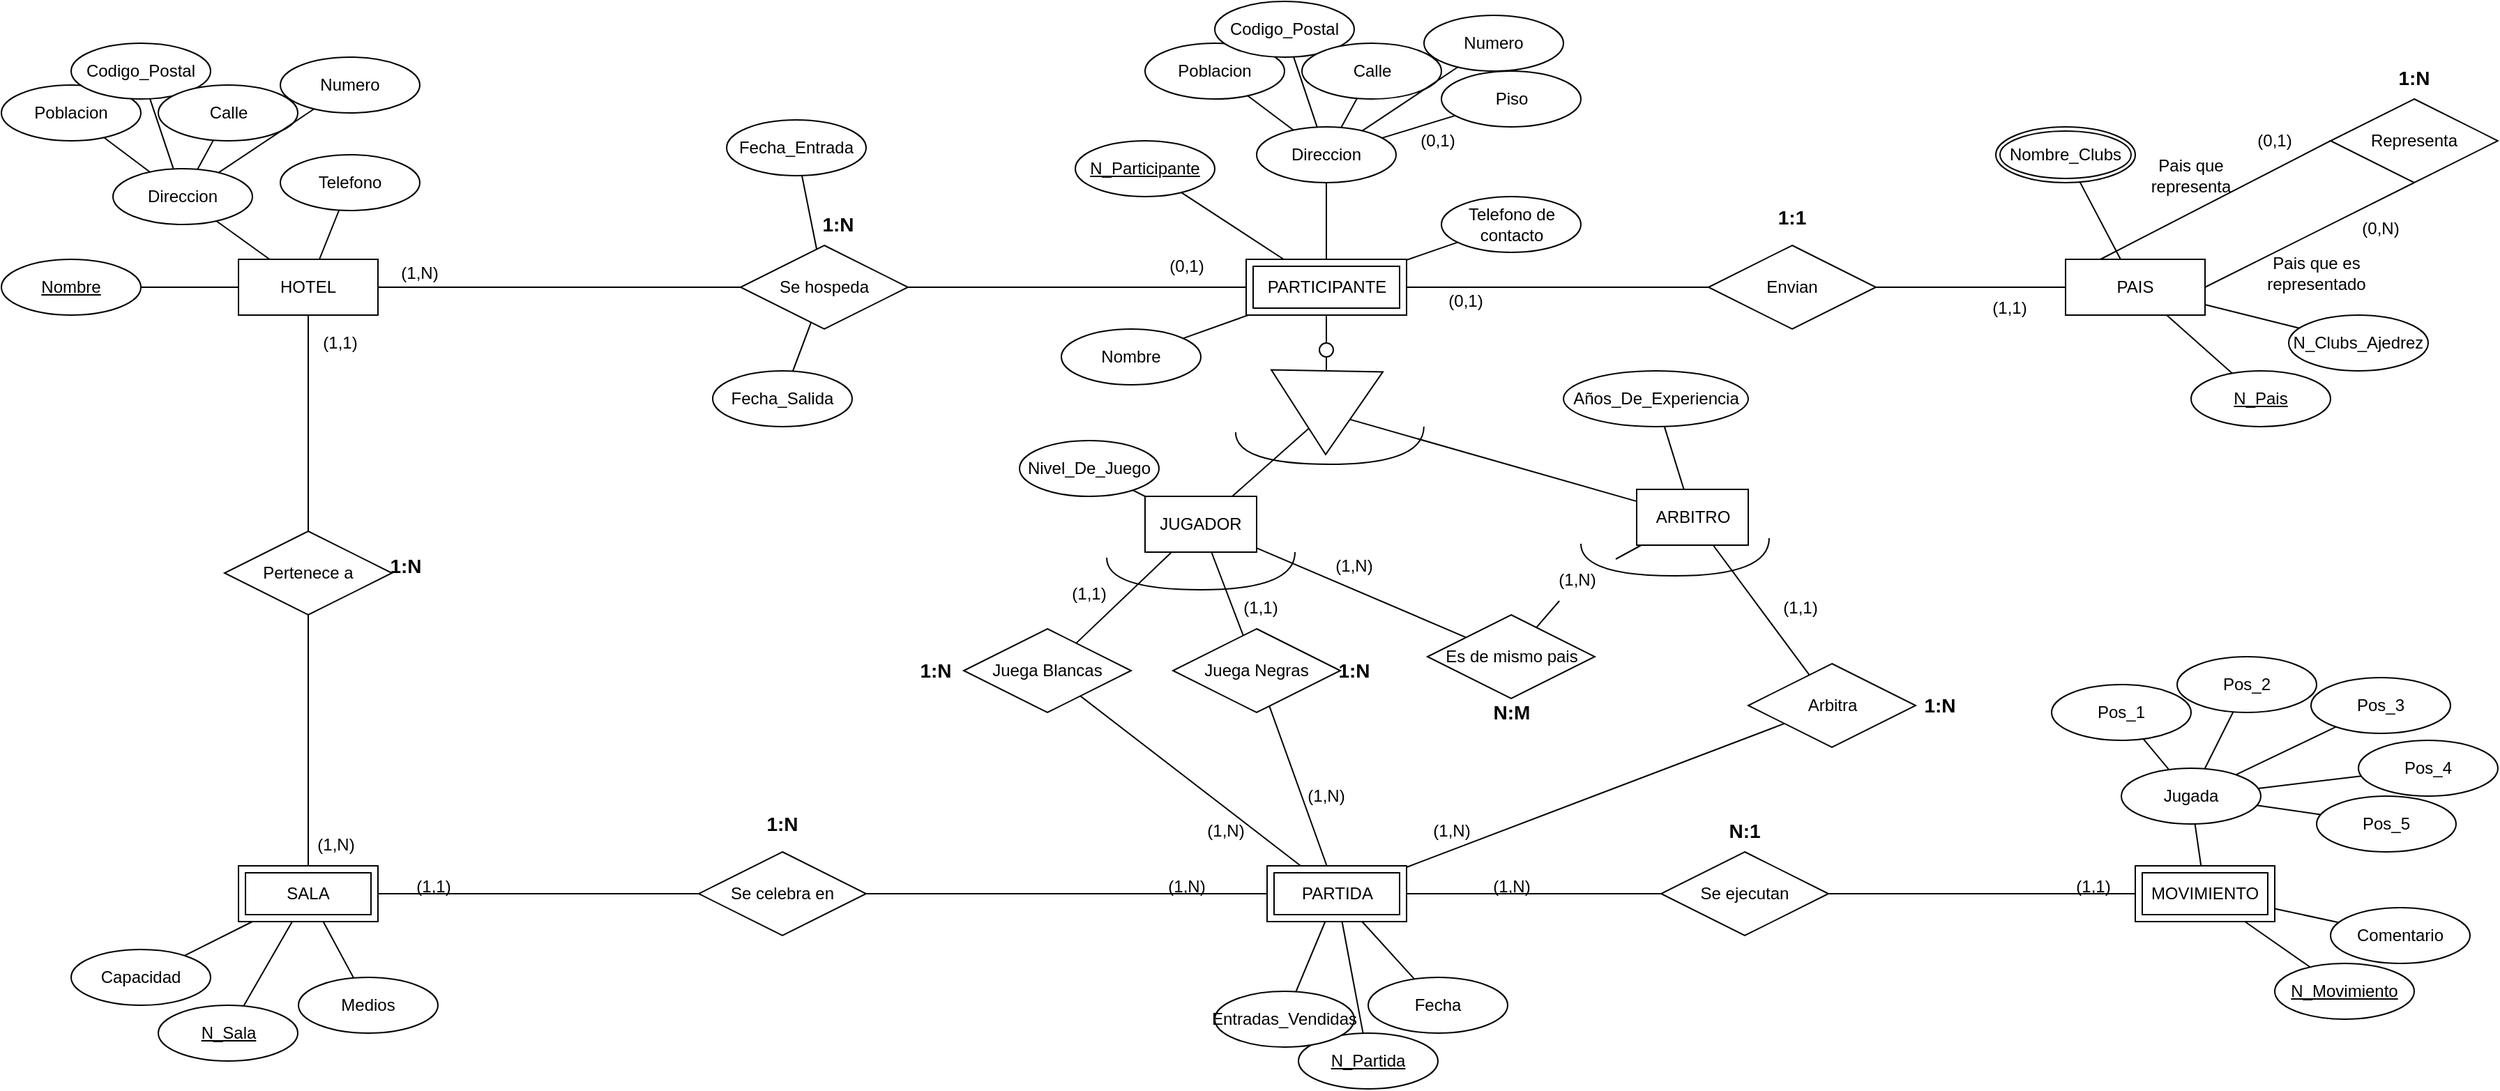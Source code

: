 <mxfile version="22.0.3" type="device">
  <diagram name="Página-1" id="VMzkuhqKIQVd7l0G3Qmh">
    <mxGraphModel dx="3703" dy="1206" grid="1" gridSize="10" guides="1" tooltips="1" connect="1" arrows="1" fold="1" page="1" pageScale="1" pageWidth="827" pageHeight="1169" math="0" shadow="0">
      <root>
        <mxCell id="0" />
        <mxCell id="1" parent="0" />
        <mxCell id="Imy9nQMw6j6KX3XGHKt7-1" value="PAIS" style="whiteSpace=wrap;html=1;align=center;" vertex="1" parent="1">
          <mxGeometry x="550" y="285" width="100" height="40" as="geometry" />
        </mxCell>
        <mxCell id="Imy9nQMw6j6KX3XGHKt7-13" value="" style="triangle;whiteSpace=wrap;html=1;rotation=91;" vertex="1" parent="1">
          <mxGeometry x="-10" y="355" width="60" height="80" as="geometry" />
        </mxCell>
        <mxCell id="Imy9nQMw6j6KX3XGHKt7-14" value="" style="ellipse;whiteSpace=wrap;html=1;aspect=fixed;" vertex="1" parent="1">
          <mxGeometry x="15" y="345" width="10" height="10" as="geometry" />
        </mxCell>
        <mxCell id="Imy9nQMw6j6KX3XGHKt7-15" value="" style="endArrow=none;html=1;rounded=0;exitX=0.5;exitY=0;exitDx=0;exitDy=0;" edge="1" source="Imy9nQMw6j6KX3XGHKt7-14" target="Imy9nQMw6j6KX3XGHKt7-24" parent="1">
          <mxGeometry relative="1" as="geometry">
            <mxPoint x="-130" y="375" as="sourcePoint" />
            <mxPoint x="20" y="325" as="targetPoint" />
          </mxGeometry>
        </mxCell>
        <mxCell id="Imy9nQMw6j6KX3XGHKt7-16" value="" style="endArrow=none;html=1;rounded=0;entryX=0.5;entryY=1;entryDx=0;entryDy=0;" edge="1" source="Imy9nQMw6j6KX3XGHKt7-13" target="Imy9nQMw6j6KX3XGHKt7-14" parent="1">
          <mxGeometry relative="1" as="geometry">
            <mxPoint x="-20" y="405" as="sourcePoint" />
            <mxPoint x="140" y="405" as="targetPoint" />
          </mxGeometry>
        </mxCell>
        <mxCell id="Imy9nQMw6j6KX3XGHKt7-18" value="JUGADOR" style="whiteSpace=wrap;html=1;align=center;" vertex="1" parent="1">
          <mxGeometry x="-110" y="455" width="80" height="40" as="geometry" />
        </mxCell>
        <mxCell id="Imy9nQMw6j6KX3XGHKt7-19" value="ARBITRO" style="whiteSpace=wrap;html=1;align=center;" vertex="1" parent="1">
          <mxGeometry x="242.5" y="450" width="80" height="40" as="geometry" />
        </mxCell>
        <mxCell id="Imy9nQMw6j6KX3XGHKt7-20" value="" style="endArrow=none;html=1;rounded=0;" edge="1" source="Imy9nQMw6j6KX3XGHKt7-13" target="Imy9nQMw6j6KX3XGHKt7-19" parent="1">
          <mxGeometry relative="1" as="geometry">
            <mxPoint x="30" y="434" as="sourcePoint" />
            <mxPoint x="30" y="465" as="targetPoint" />
          </mxGeometry>
        </mxCell>
        <mxCell id="Imy9nQMw6j6KX3XGHKt7-21" value="" style="endArrow=none;html=1;rounded=0;" edge="1" source="Imy9nQMw6j6KX3XGHKt7-13" target="Imy9nQMw6j6KX3XGHKt7-18" parent="1">
          <mxGeometry relative="1" as="geometry">
            <mxPoint x="42" y="417" as="sourcePoint" />
            <mxPoint x="90" y="465" as="targetPoint" />
          </mxGeometry>
        </mxCell>
        <mxCell id="Imy9nQMw6j6KX3XGHKt7-22" value="" style="endArrow=none;html=1;rounded=0;edgeStyle=orthogonalEdgeStyle;curved=1;" edge="1" parent="1">
          <mxGeometry width="50" height="50" relative="1" as="geometry">
            <mxPoint x="-45.07" y="409" as="sourcePoint" />
            <mxPoint x="89.93" y="405" as="targetPoint" />
            <Array as="points">
              <mxPoint x="-45.07" y="432" />
              <mxPoint x="89.93" y="432" />
            </Array>
          </mxGeometry>
        </mxCell>
        <mxCell id="Imy9nQMw6j6KX3XGHKt7-24" value="PARTICIPANTE" style="shape=ext;margin=3;double=1;whiteSpace=wrap;html=1;align=center;" vertex="1" parent="1">
          <mxGeometry x="-37.5" y="285" width="115" height="40" as="geometry" />
        </mxCell>
        <mxCell id="Imy9nQMw6j6KX3XGHKt7-25" value="PARTIDA" style="shape=ext;margin=3;double=1;whiteSpace=wrap;html=1;align=center;" vertex="1" parent="1">
          <mxGeometry x="-22.5" y="720" width="100" height="40" as="geometry" />
        </mxCell>
        <mxCell id="Imy9nQMw6j6KX3XGHKt7-26" value="HOTEL" style="whiteSpace=wrap;html=1;align=center;" vertex="1" parent="1">
          <mxGeometry x="-760" y="285" width="100" height="40" as="geometry" />
        </mxCell>
        <mxCell id="Imy9nQMw6j6KX3XGHKt7-27" value="Nivel_De_Juego" style="ellipse;whiteSpace=wrap;html=1;align=center;" vertex="1" parent="1">
          <mxGeometry x="-200" y="415" width="100" height="40" as="geometry" />
        </mxCell>
        <mxCell id="Imy9nQMw6j6KX3XGHKt7-28" value="Años_De_Experiencia" style="ellipse;whiteSpace=wrap;html=1;align=center;" vertex="1" parent="1">
          <mxGeometry x="190" y="365" width="132.5" height="40" as="geometry" />
        </mxCell>
        <mxCell id="Imy9nQMw6j6KX3XGHKt7-29" value="N_Participante" style="ellipse;whiteSpace=wrap;html=1;align=center;fontStyle=4;" vertex="1" parent="1">
          <mxGeometry x="-160" y="200" width="100" height="40" as="geometry" />
        </mxCell>
        <mxCell id="Imy9nQMw6j6KX3XGHKt7-30" value="Nombre" style="ellipse;whiteSpace=wrap;html=1;align=center;" vertex="1" parent="1">
          <mxGeometry x="-170" y="335" width="100" height="40" as="geometry" />
        </mxCell>
        <mxCell id="Imy9nQMw6j6KX3XGHKt7-31" value="Direccion" style="ellipse;whiteSpace=wrap;html=1;align=center;" vertex="1" parent="1">
          <mxGeometry x="-30" y="190" width="100" height="40" as="geometry" />
        </mxCell>
        <mxCell id="Imy9nQMw6j6KX3XGHKt7-32" value="Telefono de contacto" style="ellipse;whiteSpace=wrap;html=1;align=center;" vertex="1" parent="1">
          <mxGeometry x="102.5" y="240" width="100" height="40" as="geometry" />
        </mxCell>
        <mxCell id="Imy9nQMw6j6KX3XGHKt7-33" value="Poblacion" style="ellipse;whiteSpace=wrap;html=1;align=center;" vertex="1" parent="1">
          <mxGeometry x="-110" y="130" width="100" height="40" as="geometry" />
        </mxCell>
        <mxCell id="Imy9nQMw6j6KX3XGHKt7-35" value="Codigo_Postal" style="ellipse;whiteSpace=wrap;html=1;align=center;" vertex="1" parent="1">
          <mxGeometry x="-60" y="100" width="100" height="40" as="geometry" />
        </mxCell>
        <mxCell id="Imy9nQMw6j6KX3XGHKt7-36" value="Calle" style="ellipse;whiteSpace=wrap;html=1;align=center;" vertex="1" parent="1">
          <mxGeometry x="2.5" y="130" width="100" height="40" as="geometry" />
        </mxCell>
        <mxCell id="Imy9nQMw6j6KX3XGHKt7-37" value="Numero" style="ellipse;whiteSpace=wrap;html=1;align=center;" vertex="1" parent="1">
          <mxGeometry x="90" y="110" width="100" height="40" as="geometry" />
        </mxCell>
        <mxCell id="Imy9nQMw6j6KX3XGHKt7-38" value="Piso" style="ellipse;whiteSpace=wrap;html=1;align=center;" vertex="1" parent="1">
          <mxGeometry x="102.5" y="150" width="100" height="40" as="geometry" />
        </mxCell>
        <mxCell id="Imy9nQMw6j6KX3XGHKt7-39" value="" style="endArrow=none;html=1;rounded=0;" edge="1" parent="1" source="Imy9nQMw6j6KX3XGHKt7-27" target="Imy9nQMw6j6KX3XGHKt7-18">
          <mxGeometry relative="1" as="geometry">
            <mxPoint x="-290" y="400" as="sourcePoint" />
            <mxPoint x="-130" y="400" as="targetPoint" />
          </mxGeometry>
        </mxCell>
        <mxCell id="Imy9nQMw6j6KX3XGHKt7-40" value="" style="endArrow=none;html=1;rounded=0;" edge="1" parent="1" source="Imy9nQMw6j6KX3XGHKt7-35" target="Imy9nQMw6j6KX3XGHKt7-31">
          <mxGeometry relative="1" as="geometry">
            <mxPoint x="-108" y="532" as="sourcePoint" />
            <mxPoint x="-75" y="505" as="targetPoint" />
          </mxGeometry>
        </mxCell>
        <mxCell id="Imy9nQMw6j6KX3XGHKt7-41" value="" style="endArrow=none;html=1;rounded=0;" edge="1" parent="1" source="Imy9nQMw6j6KX3XGHKt7-36" target="Imy9nQMw6j6KX3XGHKt7-31">
          <mxGeometry relative="1" as="geometry">
            <mxPoint x="-98" y="542" as="sourcePoint" />
            <mxPoint x="-65" y="515" as="targetPoint" />
          </mxGeometry>
        </mxCell>
        <mxCell id="Imy9nQMw6j6KX3XGHKt7-42" value="" style="endArrow=none;html=1;rounded=0;" edge="1" parent="1" source="Imy9nQMw6j6KX3XGHKt7-37" target="Imy9nQMw6j6KX3XGHKt7-31">
          <mxGeometry relative="1" as="geometry">
            <mxPoint x="-88" y="552" as="sourcePoint" />
            <mxPoint x="-55" y="525" as="targetPoint" />
          </mxGeometry>
        </mxCell>
        <mxCell id="Imy9nQMw6j6KX3XGHKt7-43" value="" style="endArrow=none;html=1;rounded=0;" edge="1" parent="1" source="Imy9nQMw6j6KX3XGHKt7-38" target="Imy9nQMw6j6KX3XGHKt7-31">
          <mxGeometry relative="1" as="geometry">
            <mxPoint x="-78" y="562" as="sourcePoint" />
            <mxPoint x="-45" y="535" as="targetPoint" />
          </mxGeometry>
        </mxCell>
        <mxCell id="Imy9nQMw6j6KX3XGHKt7-44" value="" style="endArrow=none;html=1;rounded=0;" edge="1" parent="1" source="Imy9nQMw6j6KX3XGHKt7-32" target="Imy9nQMw6j6KX3XGHKt7-24">
          <mxGeometry relative="1" as="geometry">
            <mxPoint x="-68" y="572" as="sourcePoint" />
            <mxPoint x="-35" y="545" as="targetPoint" />
          </mxGeometry>
        </mxCell>
        <mxCell id="Imy9nQMw6j6KX3XGHKt7-45" value="" style="endArrow=none;html=1;rounded=0;" edge="1" parent="1" source="Imy9nQMw6j6KX3XGHKt7-29" target="Imy9nQMw6j6KX3XGHKt7-24">
          <mxGeometry relative="1" as="geometry">
            <mxPoint x="-58" y="582" as="sourcePoint" />
            <mxPoint x="-25" y="555" as="targetPoint" />
          </mxGeometry>
        </mxCell>
        <mxCell id="Imy9nQMw6j6KX3XGHKt7-46" value="" style="endArrow=none;html=1;rounded=0;" edge="1" parent="1" source="Imy9nQMw6j6KX3XGHKt7-30" target="Imy9nQMw6j6KX3XGHKt7-24">
          <mxGeometry relative="1" as="geometry">
            <mxPoint x="-48" y="592" as="sourcePoint" />
            <mxPoint x="-20" y="570" as="targetPoint" />
          </mxGeometry>
        </mxCell>
        <mxCell id="Imy9nQMw6j6KX3XGHKt7-47" value="" style="endArrow=none;html=1;rounded=0;" edge="1" parent="1" source="Imy9nQMw6j6KX3XGHKt7-31" target="Imy9nQMw6j6KX3XGHKt7-24">
          <mxGeometry relative="1" as="geometry">
            <mxPoint x="-38" y="602" as="sourcePoint" />
            <mxPoint x="-5" y="575" as="targetPoint" />
          </mxGeometry>
        </mxCell>
        <mxCell id="Imy9nQMw6j6KX3XGHKt7-48" value="" style="endArrow=none;html=1;rounded=0;" edge="1" parent="1" source="Imy9nQMw6j6KX3XGHKt7-28" target="Imy9nQMw6j6KX3XGHKt7-19">
          <mxGeometry relative="1" as="geometry">
            <mxPoint x="-28" y="612" as="sourcePoint" />
            <mxPoint x="5" y="585" as="targetPoint" />
          </mxGeometry>
        </mxCell>
        <mxCell id="Imy9nQMw6j6KX3XGHKt7-49" value="" style="endArrow=none;html=1;rounded=0;" edge="1" parent="1" source="Imy9nQMw6j6KX3XGHKt7-33" target="Imy9nQMw6j6KX3XGHKt7-31">
          <mxGeometry relative="1" as="geometry">
            <mxPoint x="42" y="170" as="sourcePoint" />
            <mxPoint x="28" y="200" as="targetPoint" />
          </mxGeometry>
        </mxCell>
        <mxCell id="Imy9nQMw6j6KX3XGHKt7-51" value="(0,1)" style="text;html=1;strokeColor=none;fillColor=none;align=center;verticalAlign=middle;whiteSpace=wrap;rounded=0;" vertex="1" parent="1">
          <mxGeometry x="70" y="185" width="60" height="30" as="geometry" />
        </mxCell>
        <mxCell id="Imy9nQMw6j6KX3XGHKt7-52" value="Envian" style="shape=rhombus;perimeter=rhombusPerimeter;whiteSpace=wrap;html=1;align=center;" vertex="1" parent="1">
          <mxGeometry x="294" y="275" width="120" height="60" as="geometry" />
        </mxCell>
        <mxCell id="Imy9nQMw6j6KX3XGHKt7-53" value="" style="endArrow=none;html=1;rounded=0;" edge="1" parent="1" source="Imy9nQMw6j6KX3XGHKt7-24" target="Imy9nQMw6j6KX3XGHKt7-52">
          <mxGeometry relative="1" as="geometry">
            <mxPoint x="170" y="330" as="sourcePoint" />
            <mxPoint x="330" y="330" as="targetPoint" />
          </mxGeometry>
        </mxCell>
        <mxCell id="Imy9nQMw6j6KX3XGHKt7-54" value="" style="endArrow=none;html=1;rounded=0;" edge="1" parent="1" source="Imy9nQMw6j6KX3XGHKt7-52" target="Imy9nQMw6j6KX3XGHKt7-1">
          <mxGeometry relative="1" as="geometry">
            <mxPoint x="88" y="315" as="sourcePoint" />
            <mxPoint x="304" y="315" as="targetPoint" />
          </mxGeometry>
        </mxCell>
        <mxCell id="Imy9nQMw6j6KX3XGHKt7-55" value="(1,1)" style="text;html=1;strokeColor=none;fillColor=none;align=center;verticalAlign=middle;whiteSpace=wrap;rounded=0;" vertex="1" parent="1">
          <mxGeometry x="480" y="305" width="60" height="30" as="geometry" />
        </mxCell>
        <mxCell id="Imy9nQMw6j6KX3XGHKt7-56" value="(0,1)" style="text;html=1;strokeColor=none;fillColor=none;align=center;verticalAlign=middle;whiteSpace=wrap;rounded=0;" vertex="1" parent="1">
          <mxGeometry x="90" y="300" width="60" height="30" as="geometry" />
        </mxCell>
        <mxCell id="Imy9nQMw6j6KX3XGHKt7-57" value="Representa" style="shape=rhombus;perimeter=rhombusPerimeter;whiteSpace=wrap;html=1;align=center;" vertex="1" parent="1">
          <mxGeometry x="740" y="170" width="120" height="60" as="geometry" />
        </mxCell>
        <mxCell id="Imy9nQMw6j6KX3XGHKt7-58" value="" style="endArrow=none;html=1;rounded=0;entryX=0.5;entryY=1;entryDx=0;entryDy=0;exitX=1;exitY=0.5;exitDx=0;exitDy=0;" edge="1" parent="1" source="Imy9nQMw6j6KX3XGHKt7-1" target="Imy9nQMw6j6KX3XGHKt7-57">
          <mxGeometry relative="1" as="geometry">
            <mxPoint x="690" y="330" as="sourcePoint" />
            <mxPoint x="850" y="330" as="targetPoint" />
          </mxGeometry>
        </mxCell>
        <mxCell id="Imy9nQMw6j6KX3XGHKt7-59" value="" style="endArrow=none;html=1;rounded=0;entryX=0;entryY=0.5;entryDx=0;entryDy=0;exitX=0.25;exitY=0;exitDx=0;exitDy=0;" edge="1" parent="1" source="Imy9nQMw6j6KX3XGHKt7-1" target="Imy9nQMw6j6KX3XGHKt7-57">
          <mxGeometry relative="1" as="geometry">
            <mxPoint x="570" y="220" as="sourcePoint" />
            <mxPoint x="730" y="220" as="targetPoint" />
          </mxGeometry>
        </mxCell>
        <mxCell id="Imy9nQMw6j6KX3XGHKt7-60" value="Pais que representa" style="text;html=1;strokeColor=none;fillColor=none;align=center;verticalAlign=middle;whiteSpace=wrap;rounded=0;" vertex="1" parent="1">
          <mxGeometry x="610" y="210" width="60" height="30" as="geometry" />
        </mxCell>
        <mxCell id="Imy9nQMw6j6KX3XGHKt7-61" value="Pais que es representado" style="text;html=1;strokeColor=none;fillColor=none;align=center;verticalAlign=middle;whiteSpace=wrap;rounded=0;" vertex="1" parent="1">
          <mxGeometry x="690" y="280" width="80" height="30" as="geometry" />
        </mxCell>
        <mxCell id="Imy9nQMw6j6KX3XGHKt7-62" value="(0,N)" style="text;html=1;strokeColor=none;fillColor=none;align=center;verticalAlign=middle;whiteSpace=wrap;rounded=0;" vertex="1" parent="1">
          <mxGeometry x="746" y="248" width="60" height="30" as="geometry" />
        </mxCell>
        <mxCell id="Imy9nQMw6j6KX3XGHKt7-63" value="(0,1)" style="text;html=1;strokeColor=none;fillColor=none;align=center;verticalAlign=middle;whiteSpace=wrap;rounded=0;" vertex="1" parent="1">
          <mxGeometry x="670" y="185" width="60" height="30" as="geometry" />
        </mxCell>
        <mxCell id="Imy9nQMw6j6KX3XGHKt7-64" value="&lt;font style=&quot;font-size: 14px;&quot;&gt;&lt;b&gt;1:N&lt;/b&gt;&lt;/font&gt;" style="text;html=1;strokeColor=none;fillColor=none;align=center;verticalAlign=middle;whiteSpace=wrap;rounded=0;" vertex="1" parent="1">
          <mxGeometry x="770" y="140" width="60" height="30" as="geometry" />
        </mxCell>
        <mxCell id="Imy9nQMw6j6KX3XGHKt7-65" value="&lt;font style=&quot;font-size: 14px;&quot;&gt;&lt;b&gt;1:1&lt;/b&gt;&lt;/font&gt;" style="text;html=1;strokeColor=none;fillColor=none;align=center;verticalAlign=middle;whiteSpace=wrap;rounded=0;" vertex="1" parent="1">
          <mxGeometry x="324" y="240" width="60" height="30" as="geometry" />
        </mxCell>
        <mxCell id="Imy9nQMw6j6KX3XGHKt7-66" value="N_Clubs_Ajedrez" style="ellipse;whiteSpace=wrap;html=1;align=center;" vertex="1" parent="1">
          <mxGeometry x="710" y="325" width="100" height="40" as="geometry" />
        </mxCell>
        <mxCell id="Imy9nQMw6j6KX3XGHKt7-67" value="N_Pais" style="ellipse;whiteSpace=wrap;html=1;align=center;fontStyle=4;" vertex="1" parent="1">
          <mxGeometry x="640" y="365" width="100" height="40" as="geometry" />
        </mxCell>
        <mxCell id="Imy9nQMw6j6KX3XGHKt7-69" value="Nombre_Clubs" style="ellipse;shape=doubleEllipse;margin=3;whiteSpace=wrap;html=1;align=center;" vertex="1" parent="1">
          <mxGeometry x="500" y="190" width="100" height="40" as="geometry" />
        </mxCell>
        <mxCell id="Imy9nQMw6j6KX3XGHKt7-70" value="" style="endArrow=none;html=1;rounded=0;" edge="1" parent="1" source="Imy9nQMw6j6KX3XGHKt7-1" target="Imy9nQMw6j6KX3XGHKt7-69">
          <mxGeometry relative="1" as="geometry">
            <mxPoint x="550" y="350" as="sourcePoint" />
            <mxPoint x="710" y="350" as="targetPoint" />
          </mxGeometry>
        </mxCell>
        <mxCell id="Imy9nQMw6j6KX3XGHKt7-71" value="" style="endArrow=none;html=1;rounded=0;" edge="1" parent="1" source="Imy9nQMw6j6KX3XGHKt7-67" target="Imy9nQMw6j6KX3XGHKt7-1">
          <mxGeometry relative="1" as="geometry">
            <mxPoint x="500" y="370" as="sourcePoint" />
            <mxPoint x="660" y="370" as="targetPoint" />
          </mxGeometry>
        </mxCell>
        <mxCell id="Imy9nQMw6j6KX3XGHKt7-72" value="" style="endArrow=none;html=1;rounded=0;" edge="1" parent="1" source="Imy9nQMw6j6KX3XGHKt7-66" target="Imy9nQMw6j6KX3XGHKt7-1">
          <mxGeometry relative="1" as="geometry">
            <mxPoint x="680" y="377" as="sourcePoint" />
            <mxPoint x="633" y="335" as="targetPoint" />
          </mxGeometry>
        </mxCell>
        <mxCell id="Imy9nQMw6j6KX3XGHKt7-75" value="Juega Blancas" style="shape=rhombus;perimeter=rhombusPerimeter;whiteSpace=wrap;html=1;align=center;" vertex="1" parent="1">
          <mxGeometry x="-240" y="550" width="120" height="60" as="geometry" />
        </mxCell>
        <mxCell id="Imy9nQMw6j6KX3XGHKt7-76" value="Juega Negras" style="shape=rhombus;perimeter=rhombusPerimeter;whiteSpace=wrap;html=1;align=center;" vertex="1" parent="1">
          <mxGeometry x="-90" y="550" width="120" height="60" as="geometry" />
        </mxCell>
        <mxCell id="Imy9nQMw6j6KX3XGHKt7-77" value="" style="endArrow=none;html=1;rounded=0;" edge="1" source="Imy9nQMw6j6KX3XGHKt7-18" target="Imy9nQMw6j6KX3XGHKt7-76" parent="1">
          <mxGeometry relative="1" as="geometry">
            <mxPoint x="-56.667" y="495" as="sourcePoint" />
            <mxPoint x="30" y="525" as="targetPoint" />
          </mxGeometry>
        </mxCell>
        <mxCell id="Imy9nQMw6j6KX3XGHKt7-78" value="" style="endArrow=none;html=1;rounded=0;" edge="1" source="Imy9nQMw6j6KX3XGHKt7-75" target="Imy9nQMw6j6KX3XGHKt7-18" parent="1">
          <mxGeometry relative="1" as="geometry">
            <mxPoint x="-200" y="565" as="sourcePoint" />
            <mxPoint x="-83.333" y="495" as="targetPoint" />
          </mxGeometry>
        </mxCell>
        <mxCell id="Imy9nQMw6j6KX3XGHKt7-79" value="" style="endArrow=none;html=1;rounded=0;edgeStyle=orthogonalEdgeStyle;curved=1;" edge="1" parent="1">
          <mxGeometry width="50" height="50" relative="1" as="geometry">
            <mxPoint x="-137.5" y="499" as="sourcePoint" />
            <mxPoint x="-2.5" y="495" as="targetPoint" />
            <Array as="points">
              <mxPoint x="-137.5" y="522" />
              <mxPoint x="-2.5" y="522" />
            </Array>
          </mxGeometry>
        </mxCell>
        <mxCell id="Imy9nQMw6j6KX3XGHKt7-81" value="" style="edgeStyle=none;orthogonalLoop=1;jettySize=auto;html=1;rounded=0;endArrow=none;endFill=0;" edge="1" source="Imy9nQMw6j6KX3XGHKt7-76" target="Imy9nQMw6j6KX3XGHKt7-25" parent="1">
          <mxGeometry width="80" relative="1" as="geometry">
            <mxPoint x="80" y="435" as="sourcePoint" />
            <mxPoint x="-56.667" y="635" as="targetPoint" />
            <Array as="points" />
          </mxGeometry>
        </mxCell>
        <mxCell id="Imy9nQMw6j6KX3XGHKt7-82" value="" style="edgeStyle=none;orthogonalLoop=1;jettySize=auto;html=1;rounded=0;endArrow=none;endFill=0;" edge="1" source="Imy9nQMw6j6KX3XGHKt7-75" target="Imy9nQMw6j6KX3XGHKt7-25" parent="1">
          <mxGeometry width="80" relative="1" as="geometry">
            <mxPoint x="-10" y="475" as="sourcePoint" />
            <mxPoint x="-83.333" y="635" as="targetPoint" />
            <Array as="points" />
          </mxGeometry>
        </mxCell>
        <mxCell id="Imy9nQMw6j6KX3XGHKt7-85" value="Es de mismo pais" style="shape=rhombus;perimeter=rhombusPerimeter;whiteSpace=wrap;html=1;align=center;" vertex="1" parent="1">
          <mxGeometry x="92.5" y="540" width="120" height="60" as="geometry" />
        </mxCell>
        <mxCell id="Imy9nQMw6j6KX3XGHKt7-86" value="Arbitra" style="shape=rhombus;perimeter=rhombusPerimeter;whiteSpace=wrap;html=1;align=center;" vertex="1" parent="1">
          <mxGeometry x="322.5" y="575" width="120" height="60" as="geometry" />
        </mxCell>
        <mxCell id="Imy9nQMw6j6KX3XGHKt7-87" value="" style="endArrow=none;html=1;rounded=0;" edge="1" source="Imy9nQMw6j6KX3XGHKt7-19" target="Imy9nQMw6j6KX3XGHKt7-86" parent="1">
          <mxGeometry relative="1" as="geometry">
            <mxPoint x="323.333" y="485" as="sourcePoint" />
            <mxPoint x="410" y="515" as="targetPoint" />
          </mxGeometry>
        </mxCell>
        <mxCell id="Imy9nQMw6j6KX3XGHKt7-88" value="" style="endArrow=none;html=1;rounded=0;" edge="1" source="Imy9nQMw6j6KX3XGHKt7-186" target="Imy9nQMw6j6KX3XGHKt7-19" parent="1">
          <mxGeometry relative="1" as="geometry">
            <mxPoint x="180" y="555" as="sourcePoint" />
            <mxPoint x="279.412" y="485" as="targetPoint" />
          </mxGeometry>
        </mxCell>
        <mxCell id="Imy9nQMw6j6KX3XGHKt7-89" value="" style="endArrow=none;html=1;rounded=0;edgeStyle=orthogonalEdgeStyle;curved=1;" edge="1" parent="1">
          <mxGeometry width="50" height="50" relative="1" as="geometry">
            <mxPoint x="202.5" y="489" as="sourcePoint" />
            <mxPoint x="337.5" y="485" as="targetPoint" />
            <Array as="points">
              <mxPoint x="202.5" y="512" />
              <mxPoint x="337.5" y="512" />
            </Array>
          </mxGeometry>
        </mxCell>
        <mxCell id="Imy9nQMw6j6KX3XGHKt7-91" value="" style="edgeStyle=none;orthogonalLoop=1;jettySize=auto;html=1;rounded=0;endArrow=none;endFill=0;" edge="1" source="Imy9nQMw6j6KX3XGHKt7-86" target="Imy9nQMw6j6KX3XGHKt7-25" parent="1">
          <mxGeometry width="80" relative="1" as="geometry">
            <mxPoint x="460" y="425" as="sourcePoint" />
            <mxPoint x="314.737" y="630" as="targetPoint" />
            <Array as="points" />
          </mxGeometry>
        </mxCell>
        <mxCell id="Imy9nQMw6j6KX3XGHKt7-92" value="" style="edgeStyle=none;orthogonalLoop=1;jettySize=auto;html=1;rounded=0;endArrow=none;endFill=0;" edge="1" source="Imy9nQMw6j6KX3XGHKt7-85" target="Imy9nQMw6j6KX3XGHKt7-18" parent="1">
          <mxGeometry width="80" relative="1" as="geometry">
            <mxPoint x="370" y="465" as="sourcePoint" />
            <mxPoint x="279.086" y="630" as="targetPoint" />
            <Array as="points" />
          </mxGeometry>
        </mxCell>
        <mxCell id="Imy9nQMw6j6KX3XGHKt7-93" value="Se hospeda" style="shape=rhombus;perimeter=rhombusPerimeter;whiteSpace=wrap;html=1;align=center;" vertex="1" parent="1">
          <mxGeometry x="-400" y="275" width="120" height="60" as="geometry" />
        </mxCell>
        <mxCell id="Imy9nQMw6j6KX3XGHKt7-94" value="" style="endArrow=none;html=1;rounded=0;" edge="1" parent="1" source="Imy9nQMw6j6KX3XGHKt7-26" target="Imy9nQMw6j6KX3XGHKt7-93">
          <mxGeometry relative="1" as="geometry">
            <mxPoint x="-590" y="310" as="sourcePoint" />
            <mxPoint x="-430" y="310" as="targetPoint" />
          </mxGeometry>
        </mxCell>
        <mxCell id="Imy9nQMw6j6KX3XGHKt7-95" value="" style="endArrow=none;html=1;rounded=0;" edge="1" parent="1" source="Imy9nQMw6j6KX3XGHKt7-24" target="Imy9nQMw6j6KX3XGHKt7-93">
          <mxGeometry relative="1" as="geometry">
            <mxPoint x="-650" y="314" as="sourcePoint" />
            <mxPoint x="-388" y="311" as="targetPoint" />
          </mxGeometry>
        </mxCell>
        <mxCell id="Imy9nQMw6j6KX3XGHKt7-96" value="Nombre" style="ellipse;whiteSpace=wrap;html=1;align=center;fontStyle=4;" vertex="1" parent="1">
          <mxGeometry x="-930" y="285" width="100" height="40" as="geometry" />
        </mxCell>
        <mxCell id="Imy9nQMw6j6KX3XGHKt7-97" value="Telefono" style="ellipse;whiteSpace=wrap;html=1;align=center;" vertex="1" parent="1">
          <mxGeometry x="-730" y="210" width="100" height="40" as="geometry" />
        </mxCell>
        <mxCell id="Imy9nQMw6j6KX3XGHKt7-98" value="Direccion" style="ellipse;whiteSpace=wrap;html=1;align=center;" vertex="1" parent="1">
          <mxGeometry x="-850" y="220" width="100" height="40" as="geometry" />
        </mxCell>
        <mxCell id="Imy9nQMw6j6KX3XGHKt7-99" value="Poblacion" style="ellipse;whiteSpace=wrap;html=1;align=center;" vertex="1" parent="1">
          <mxGeometry x="-930" y="160" width="100" height="40" as="geometry" />
        </mxCell>
        <mxCell id="Imy9nQMw6j6KX3XGHKt7-100" value="Codigo_Postal" style="ellipse;whiteSpace=wrap;html=1;align=center;" vertex="1" parent="1">
          <mxGeometry x="-880" y="130" width="100" height="40" as="geometry" />
        </mxCell>
        <mxCell id="Imy9nQMw6j6KX3XGHKt7-101" value="Calle" style="ellipse;whiteSpace=wrap;html=1;align=center;" vertex="1" parent="1">
          <mxGeometry x="-817.5" y="160" width="100" height="40" as="geometry" />
        </mxCell>
        <mxCell id="Imy9nQMw6j6KX3XGHKt7-102" value="Numero" style="ellipse;whiteSpace=wrap;html=1;align=center;" vertex="1" parent="1">
          <mxGeometry x="-730" y="140" width="100" height="40" as="geometry" />
        </mxCell>
        <mxCell id="Imy9nQMw6j6KX3XGHKt7-103" value="" style="endArrow=none;html=1;rounded=0;" edge="1" parent="1" source="Imy9nQMw6j6KX3XGHKt7-100" target="Imy9nQMw6j6KX3XGHKt7-98">
          <mxGeometry relative="1" as="geometry">
            <mxPoint x="-928" y="562" as="sourcePoint" />
            <mxPoint x="-895" y="535" as="targetPoint" />
          </mxGeometry>
        </mxCell>
        <mxCell id="Imy9nQMw6j6KX3XGHKt7-104" value="" style="endArrow=none;html=1;rounded=0;" edge="1" parent="1" source="Imy9nQMw6j6KX3XGHKt7-101" target="Imy9nQMw6j6KX3XGHKt7-98">
          <mxGeometry relative="1" as="geometry">
            <mxPoint x="-918" y="572" as="sourcePoint" />
            <mxPoint x="-885" y="545" as="targetPoint" />
          </mxGeometry>
        </mxCell>
        <mxCell id="Imy9nQMw6j6KX3XGHKt7-105" value="" style="endArrow=none;html=1;rounded=0;" edge="1" parent="1" source="Imy9nQMw6j6KX3XGHKt7-102" target="Imy9nQMw6j6KX3XGHKt7-98">
          <mxGeometry relative="1" as="geometry">
            <mxPoint x="-908" y="582" as="sourcePoint" />
            <mxPoint x="-875" y="555" as="targetPoint" />
          </mxGeometry>
        </mxCell>
        <mxCell id="Imy9nQMw6j6KX3XGHKt7-106" value="" style="endArrow=none;html=1;rounded=0;" edge="1" parent="1" source="Imy9nQMw6j6KX3XGHKt7-99" target="Imy9nQMw6j6KX3XGHKt7-98">
          <mxGeometry relative="1" as="geometry">
            <mxPoint x="-778" y="200" as="sourcePoint" />
            <mxPoint x="-792" y="230" as="targetPoint" />
          </mxGeometry>
        </mxCell>
        <mxCell id="Imy9nQMw6j6KX3XGHKt7-107" value="Fecha_Entrada" style="ellipse;whiteSpace=wrap;html=1;align=center;" vertex="1" parent="1">
          <mxGeometry x="-410" y="185" width="100" height="40" as="geometry" />
        </mxCell>
        <mxCell id="Imy9nQMw6j6KX3XGHKt7-108" value="Fecha_Salida" style="ellipse;whiteSpace=wrap;html=1;align=center;" vertex="1" parent="1">
          <mxGeometry x="-420" y="365" width="100" height="40" as="geometry" />
        </mxCell>
        <mxCell id="Imy9nQMw6j6KX3XGHKt7-109" value="" style="endArrow=none;html=1;rounded=0;" edge="1" parent="1" source="Imy9nQMw6j6KX3XGHKt7-108" target="Imy9nQMw6j6KX3XGHKt7-93">
          <mxGeometry relative="1" as="geometry">
            <mxPoint x="-520" y="340" as="sourcePoint" />
            <mxPoint x="-360" y="340" as="targetPoint" />
          </mxGeometry>
        </mxCell>
        <mxCell id="Imy9nQMw6j6KX3XGHKt7-110" value="" style="endArrow=none;html=1;rounded=0;" edge="1" parent="1" source="Imy9nQMw6j6KX3XGHKt7-93" target="Imy9nQMw6j6KX3XGHKt7-107">
          <mxGeometry relative="1" as="geometry">
            <mxPoint x="-353" y="375" as="sourcePoint" />
            <mxPoint x="-339" y="340" as="targetPoint" />
          </mxGeometry>
        </mxCell>
        <mxCell id="Imy9nQMw6j6KX3XGHKt7-111" value="" style="endArrow=none;html=1;rounded=0;" edge="1" parent="1" source="Imy9nQMw6j6KX3XGHKt7-97" target="Imy9nQMw6j6KX3XGHKt7-26">
          <mxGeometry relative="1" as="geometry">
            <mxPoint x="-343" y="385" as="sourcePoint" />
            <mxPoint x="-329" y="350" as="targetPoint" />
          </mxGeometry>
        </mxCell>
        <mxCell id="Imy9nQMw6j6KX3XGHKt7-112" value="" style="endArrow=none;html=1;rounded=0;" edge="1" parent="1" source="Imy9nQMw6j6KX3XGHKt7-96" target="Imy9nQMw6j6KX3XGHKt7-26">
          <mxGeometry relative="1" as="geometry">
            <mxPoint x="-751" y="366" as="sourcePoint" />
            <mxPoint x="-720" y="335" as="targetPoint" />
          </mxGeometry>
        </mxCell>
        <mxCell id="Imy9nQMw6j6KX3XGHKt7-113" value="" style="endArrow=none;html=1;rounded=0;" edge="1" parent="1" source="Imy9nQMw6j6KX3XGHKt7-98" target="Imy9nQMw6j6KX3XGHKt7-26">
          <mxGeometry relative="1" as="geometry">
            <mxPoint x="-741" y="376" as="sourcePoint" />
            <mxPoint x="-710" y="345" as="targetPoint" />
          </mxGeometry>
        </mxCell>
        <mxCell id="Imy9nQMw6j6KX3XGHKt7-114" value="(0,1)" style="text;html=1;strokeColor=none;fillColor=none;align=center;verticalAlign=middle;whiteSpace=wrap;rounded=0;" vertex="1" parent="1">
          <mxGeometry x="-110" y="275" width="60" height="30" as="geometry" />
        </mxCell>
        <mxCell id="Imy9nQMw6j6KX3XGHKt7-119" value="(1,N)" style="text;html=1;strokeColor=none;fillColor=none;align=center;verticalAlign=middle;whiteSpace=wrap;rounded=0;" vertex="1" parent="1">
          <mxGeometry x="-660" y="280" width="60" height="30" as="geometry" />
        </mxCell>
        <mxCell id="Imy9nQMw6j6KX3XGHKt7-120" value="&lt;font style=&quot;font-size: 14px;&quot;&gt;&lt;b&gt;1:N&lt;/b&gt;&lt;/font&gt;" style="text;html=1;strokeColor=none;fillColor=none;align=center;verticalAlign=middle;whiteSpace=wrap;rounded=0;" vertex="1" parent="1">
          <mxGeometry x="-360" y="245" width="60" height="30" as="geometry" />
        </mxCell>
        <mxCell id="Imy9nQMw6j6KX3XGHKt7-121" value="SALA" style="shape=ext;margin=3;double=1;whiteSpace=wrap;html=1;align=center;" vertex="1" parent="1">
          <mxGeometry x="-760" y="720" width="100" height="40" as="geometry" />
        </mxCell>
        <mxCell id="Imy9nQMw6j6KX3XGHKt7-122" value="Pertenece a" style="shape=rhombus;perimeter=rhombusPerimeter;whiteSpace=wrap;html=1;align=center;" vertex="1" parent="1">
          <mxGeometry x="-770" y="480" width="120" height="60" as="geometry" />
        </mxCell>
        <mxCell id="Imy9nQMw6j6KX3XGHKt7-123" value="Se celebra en" style="shape=rhombus;perimeter=rhombusPerimeter;whiteSpace=wrap;html=1;align=center;" vertex="1" parent="1">
          <mxGeometry x="-430" y="710" width="120" height="60" as="geometry" />
        </mxCell>
        <mxCell id="Imy9nQMw6j6KX3XGHKt7-124" value="MOVIMIENTO" style="shape=ext;margin=3;double=1;whiteSpace=wrap;html=1;align=center;" vertex="1" parent="1">
          <mxGeometry x="600" y="720" width="100" height="40" as="geometry" />
        </mxCell>
        <mxCell id="Imy9nQMw6j6KX3XGHKt7-125" value="Se ejecutan" style="shape=rhombus;perimeter=rhombusPerimeter;whiteSpace=wrap;html=1;align=center;" vertex="1" parent="1">
          <mxGeometry x="260" y="710" width="120" height="60" as="geometry" />
        </mxCell>
        <mxCell id="Imy9nQMw6j6KX3XGHKt7-126" value="N_Partida" style="ellipse;whiteSpace=wrap;html=1;align=center;fontStyle=4;" vertex="1" parent="1">
          <mxGeometry y="840" width="100" height="40" as="geometry" />
        </mxCell>
        <mxCell id="Imy9nQMw6j6KX3XGHKt7-127" value="Comentario" style="ellipse;whiteSpace=wrap;html=1;align=center;" vertex="1" parent="1">
          <mxGeometry x="740" y="750" width="100" height="40" as="geometry" />
        </mxCell>
        <mxCell id="Imy9nQMw6j6KX3XGHKt7-128" value="N_Movimiento" style="ellipse;whiteSpace=wrap;html=1;align=center;fontStyle=4;" vertex="1" parent="1">
          <mxGeometry x="700" y="790" width="100" height="40" as="geometry" />
        </mxCell>
        <mxCell id="Imy9nQMw6j6KX3XGHKt7-129" value="" style="endArrow=none;html=1;rounded=0;" edge="1" parent="1" source="Imy9nQMw6j6KX3XGHKt7-25" target="Imy9nQMw6j6KX3XGHKt7-125">
          <mxGeometry relative="1" as="geometry">
            <mxPoint x="140" y="790" as="sourcePoint" />
            <mxPoint x="300" y="790" as="targetPoint" />
          </mxGeometry>
        </mxCell>
        <mxCell id="Imy9nQMw6j6KX3XGHKt7-130" value="" style="endArrow=none;html=1;rounded=0;" edge="1" parent="1" source="Imy9nQMw6j6KX3XGHKt7-125" target="Imy9nQMw6j6KX3XGHKt7-124">
          <mxGeometry relative="1" as="geometry">
            <mxPoint x="88" y="750" as="sourcePoint" />
            <mxPoint x="270" y="750" as="targetPoint" />
          </mxGeometry>
        </mxCell>
        <mxCell id="Imy9nQMw6j6KX3XGHKt7-131" value="" style="endArrow=none;html=1;rounded=0;" edge="1" parent="1" source="Imy9nQMw6j6KX3XGHKt7-128" target="Imy9nQMw6j6KX3XGHKt7-124">
          <mxGeometry relative="1" as="geometry">
            <mxPoint x="430" y="790" as="sourcePoint" />
            <mxPoint x="590" y="790" as="targetPoint" />
          </mxGeometry>
        </mxCell>
        <mxCell id="Imy9nQMw6j6KX3XGHKt7-132" value="" style="endArrow=none;html=1;rounded=0;" edge="1" parent="1" source="Imy9nQMw6j6KX3XGHKt7-127" target="Imy9nQMw6j6KX3XGHKt7-124">
          <mxGeometry relative="1" as="geometry">
            <mxPoint x="616" y="840" as="sourcePoint" />
            <mxPoint x="650" y="770" as="targetPoint" />
          </mxGeometry>
        </mxCell>
        <mxCell id="Imy9nQMw6j6KX3XGHKt7-133" value="Jugada" style="ellipse;whiteSpace=wrap;html=1;align=center;" vertex="1" parent="1">
          <mxGeometry x="590" y="650" width="100" height="40" as="geometry" />
        </mxCell>
        <mxCell id="Imy9nQMw6j6KX3XGHKt7-138" value="Pos_1" style="ellipse;whiteSpace=wrap;html=1;align=center;" vertex="1" parent="1">
          <mxGeometry x="540" y="590" width="100" height="40" as="geometry" />
        </mxCell>
        <mxCell id="Imy9nQMw6j6KX3XGHKt7-139" value="Pos_2" style="ellipse;whiteSpace=wrap;html=1;align=center;" vertex="1" parent="1">
          <mxGeometry x="630" y="570" width="100" height="40" as="geometry" />
        </mxCell>
        <mxCell id="Imy9nQMw6j6KX3XGHKt7-140" value="Pos_4" style="ellipse;whiteSpace=wrap;html=1;align=center;" vertex="1" parent="1">
          <mxGeometry x="760" y="630" width="100" height="40" as="geometry" />
        </mxCell>
        <mxCell id="Imy9nQMw6j6KX3XGHKt7-141" value="Pos_5" style="ellipse;whiteSpace=wrap;html=1;align=center;" vertex="1" parent="1">
          <mxGeometry x="730" y="670" width="100" height="40" as="geometry" />
        </mxCell>
        <mxCell id="Imy9nQMw6j6KX3XGHKt7-142" value="Pos_3" style="ellipse;whiteSpace=wrap;html=1;align=center;" vertex="1" parent="1">
          <mxGeometry x="726" y="585" width="100" height="40" as="geometry" />
        </mxCell>
        <mxCell id="Imy9nQMw6j6KX3XGHKt7-145" value="" style="endArrow=none;html=1;rounded=0;" edge="1" parent="1" source="Imy9nQMw6j6KX3XGHKt7-133" target="Imy9nQMw6j6KX3XGHKt7-124">
          <mxGeometry relative="1" as="geometry">
            <mxPoint x="616" y="840" as="sourcePoint" />
            <mxPoint x="650" y="770" as="targetPoint" />
          </mxGeometry>
        </mxCell>
        <mxCell id="Imy9nQMw6j6KX3XGHKt7-146" value="" style="endArrow=none;html=1;rounded=0;" edge="1" parent="1" source="Imy9nQMw6j6KX3XGHKt7-138" target="Imy9nQMw6j6KX3XGHKt7-133">
          <mxGeometry relative="1" as="geometry">
            <mxPoint x="653" y="700" as="sourcePoint" />
            <mxPoint x="657" y="730" as="targetPoint" />
          </mxGeometry>
        </mxCell>
        <mxCell id="Imy9nQMw6j6KX3XGHKt7-147" value="" style="endArrow=none;html=1;rounded=0;" edge="1" parent="1" source="Imy9nQMw6j6KX3XGHKt7-139" target="Imy9nQMw6j6KX3XGHKt7-133">
          <mxGeometry relative="1" as="geometry">
            <mxPoint x="663" y="710" as="sourcePoint" />
            <mxPoint x="667" y="740" as="targetPoint" />
          </mxGeometry>
        </mxCell>
        <mxCell id="Imy9nQMw6j6KX3XGHKt7-148" value="" style="endArrow=none;html=1;rounded=0;" edge="1" parent="1" source="Imy9nQMw6j6KX3XGHKt7-133" target="Imy9nQMw6j6KX3XGHKt7-142">
          <mxGeometry relative="1" as="geometry">
            <mxPoint x="673" y="720" as="sourcePoint" />
            <mxPoint x="677" y="750" as="targetPoint" />
          </mxGeometry>
        </mxCell>
        <mxCell id="Imy9nQMw6j6KX3XGHKt7-149" value="" style="endArrow=none;html=1;rounded=0;" edge="1" parent="1" source="Imy9nQMw6j6KX3XGHKt7-133" target="Imy9nQMw6j6KX3XGHKt7-140">
          <mxGeometry relative="1" as="geometry">
            <mxPoint x="683" y="730" as="sourcePoint" />
            <mxPoint x="687" y="760" as="targetPoint" />
          </mxGeometry>
        </mxCell>
        <mxCell id="Imy9nQMw6j6KX3XGHKt7-150" value="" style="endArrow=none;html=1;rounded=0;" edge="1" parent="1" source="Imy9nQMw6j6KX3XGHKt7-133" target="Imy9nQMw6j6KX3XGHKt7-141">
          <mxGeometry relative="1" as="geometry">
            <mxPoint x="693" y="740" as="sourcePoint" />
            <mxPoint x="697" y="770" as="targetPoint" />
          </mxGeometry>
        </mxCell>
        <mxCell id="Imy9nQMw6j6KX3XGHKt7-151" value="(1,N)" style="text;html=1;strokeColor=none;fillColor=none;align=center;verticalAlign=middle;whiteSpace=wrap;rounded=0;" vertex="1" parent="1">
          <mxGeometry x="122.5" y="720" width="60" height="30" as="geometry" />
        </mxCell>
        <mxCell id="Imy9nQMw6j6KX3XGHKt7-152" value="(1,1)" style="text;html=1;strokeColor=none;fillColor=none;align=center;verticalAlign=middle;whiteSpace=wrap;rounded=0;" vertex="1" parent="1">
          <mxGeometry x="540" y="720" width="60" height="30" as="geometry" />
        </mxCell>
        <mxCell id="Imy9nQMw6j6KX3XGHKt7-153" value="Fecha" style="ellipse;whiteSpace=wrap;html=1;align=center;" vertex="1" parent="1">
          <mxGeometry x="50" y="800" width="100" height="40" as="geometry" />
        </mxCell>
        <mxCell id="Imy9nQMw6j6KX3XGHKt7-154" value="" style="endArrow=none;html=1;rounded=0;" edge="1" parent="1" source="Imy9nQMw6j6KX3XGHKt7-153" target="Imy9nQMw6j6KX3XGHKt7-25">
          <mxGeometry relative="1" as="geometry">
            <mxPoint x="-180" y="810" as="sourcePoint" />
            <mxPoint x="-20" y="810" as="targetPoint" />
          </mxGeometry>
        </mxCell>
        <mxCell id="Imy9nQMw6j6KX3XGHKt7-155" value="" style="endArrow=none;html=1;rounded=0;" edge="1" parent="1" source="Imy9nQMw6j6KX3XGHKt7-126" target="Imy9nQMw6j6KX3XGHKt7-25">
          <mxGeometry relative="1" as="geometry">
            <mxPoint x="83" y="801" as="sourcePoint" />
            <mxPoint x="55" y="770" as="targetPoint" />
          </mxGeometry>
        </mxCell>
        <mxCell id="Imy9nQMw6j6KX3XGHKt7-158" value="" style="endArrow=none;html=1;rounded=0;" edge="1" parent="1" target="Imy9nQMw6j6KX3XGHKt7-25">
          <mxGeometry relative="1" as="geometry">
            <mxPoint x="-1.826" y="810.269" as="sourcePoint" />
            <mxPoint x="66" y="770" as="targetPoint" />
          </mxGeometry>
        </mxCell>
        <mxCell id="Imy9nQMw6j6KX3XGHKt7-159" value="" style="endArrow=none;html=1;rounded=0;" edge="1" parent="1" source="Imy9nQMw6j6KX3XGHKt7-123" target="Imy9nQMw6j6KX3XGHKt7-25">
          <mxGeometry relative="1" as="geometry">
            <mxPoint x="-320" y="770" as="sourcePoint" />
            <mxPoint x="-160" y="770" as="targetPoint" />
          </mxGeometry>
        </mxCell>
        <mxCell id="Imy9nQMw6j6KX3XGHKt7-160" value="&lt;font style=&quot;font-size: 14px;&quot;&gt;&lt;b&gt;N:1&lt;/b&gt;&lt;/font&gt;" style="text;html=1;strokeColor=none;fillColor=none;align=center;verticalAlign=middle;whiteSpace=wrap;rounded=0;" vertex="1" parent="1">
          <mxGeometry x="290" y="680" width="60" height="30" as="geometry" />
        </mxCell>
        <mxCell id="Imy9nQMw6j6KX3XGHKt7-161" value="" style="endArrow=none;html=1;rounded=0;" edge="1" parent="1" source="Imy9nQMw6j6KX3XGHKt7-123" target="Imy9nQMw6j6KX3XGHKt7-121">
          <mxGeometry relative="1" as="geometry">
            <mxPoint x="-300" y="750" as="sourcePoint" />
            <mxPoint x="-12" y="750" as="targetPoint" />
          </mxGeometry>
        </mxCell>
        <mxCell id="Imy9nQMw6j6KX3XGHKt7-162" value="(1,1)" style="text;html=1;strokeColor=none;fillColor=none;align=center;verticalAlign=middle;whiteSpace=wrap;rounded=0;" vertex="1" parent="1">
          <mxGeometry x="-650" y="720" width="60" height="30" as="geometry" />
        </mxCell>
        <mxCell id="Imy9nQMw6j6KX3XGHKt7-163" value="(1,N)" style="text;html=1;strokeColor=none;fillColor=none;align=center;verticalAlign=middle;whiteSpace=wrap;rounded=0;" vertex="1" parent="1">
          <mxGeometry x="-110" y="720" width="60" height="30" as="geometry" />
        </mxCell>
        <mxCell id="Imy9nQMw6j6KX3XGHKt7-164" value="&lt;font style=&quot;font-size: 14px;&quot;&gt;&lt;b&gt;1:N&lt;/b&gt;&lt;/font&gt;" style="text;html=1;strokeColor=none;fillColor=none;align=center;verticalAlign=middle;whiteSpace=wrap;rounded=0;" vertex="1" parent="1">
          <mxGeometry x="-400" y="675" width="60" height="30" as="geometry" />
        </mxCell>
        <mxCell id="Imy9nQMw6j6KX3XGHKt7-165" value="" style="endArrow=none;html=1;rounded=0;" edge="1" parent="1" source="Imy9nQMw6j6KX3XGHKt7-122" target="Imy9nQMw6j6KX3XGHKt7-26">
          <mxGeometry relative="1" as="geometry">
            <mxPoint x="-740" y="410" as="sourcePoint" />
            <mxPoint x="-580" y="410" as="targetPoint" />
          </mxGeometry>
        </mxCell>
        <mxCell id="Imy9nQMw6j6KX3XGHKt7-166" value="" style="endArrow=none;html=1;rounded=0;" edge="1" parent="1" source="Imy9nQMw6j6KX3XGHKt7-122" target="Imy9nQMw6j6KX3XGHKt7-121">
          <mxGeometry relative="1" as="geometry">
            <mxPoint x="-700" y="490" as="sourcePoint" />
            <mxPoint x="-700" y="335" as="targetPoint" />
          </mxGeometry>
        </mxCell>
        <mxCell id="Imy9nQMw6j6KX3XGHKt7-167" value="N_Sala" style="ellipse;whiteSpace=wrap;html=1;align=center;fontStyle=4;" vertex="1" parent="1">
          <mxGeometry x="-817.5" y="820" width="100" height="40" as="geometry" />
        </mxCell>
        <mxCell id="Imy9nQMw6j6KX3XGHKt7-168" value="Entradas_Vendidas" style="ellipse;whiteSpace=wrap;html=1;align=center;" vertex="1" parent="1">
          <mxGeometry x="-60" y="810" width="100" height="40" as="geometry" />
        </mxCell>
        <mxCell id="Imy9nQMw6j6KX3XGHKt7-169" value="" style="endArrow=none;html=1;rounded=0;" edge="1" parent="1" source="Imy9nQMw6j6KX3XGHKt7-167" target="Imy9nQMw6j6KX3XGHKt7-121">
          <mxGeometry relative="1" as="geometry">
            <mxPoint x="-900" y="780" as="sourcePoint" />
            <mxPoint x="-740" y="780" as="targetPoint" />
          </mxGeometry>
        </mxCell>
        <mxCell id="Imy9nQMw6j6KX3XGHKt7-170" value="Capacidad" style="ellipse;whiteSpace=wrap;html=1;align=center;" vertex="1" parent="1">
          <mxGeometry x="-880" y="780" width="100" height="40" as="geometry" />
        </mxCell>
        <mxCell id="Imy9nQMw6j6KX3XGHKt7-171" value="Medios" style="ellipse;whiteSpace=wrap;html=1;align=center;" vertex="1" parent="1">
          <mxGeometry x="-717" y="800" width="100" height="40" as="geometry" />
        </mxCell>
        <mxCell id="Imy9nQMw6j6KX3XGHKt7-172" value="" style="endArrow=none;html=1;rounded=0;" edge="1" parent="1" source="Imy9nQMw6j6KX3XGHKt7-171" target="Imy9nQMw6j6KX3XGHKt7-121">
          <mxGeometry relative="1" as="geometry">
            <mxPoint x="-746" y="831" as="sourcePoint" />
            <mxPoint x="-711" y="770" as="targetPoint" />
          </mxGeometry>
        </mxCell>
        <mxCell id="Imy9nQMw6j6KX3XGHKt7-173" value="" style="endArrow=none;html=1;rounded=0;" edge="1" parent="1" source="Imy9nQMw6j6KX3XGHKt7-170" target="Imy9nQMw6j6KX3XGHKt7-121">
          <mxGeometry relative="1" as="geometry">
            <mxPoint x="-736" y="841" as="sourcePoint" />
            <mxPoint x="-701" y="780" as="targetPoint" />
          </mxGeometry>
        </mxCell>
        <mxCell id="Imy9nQMw6j6KX3XGHKt7-174" value="(1,1)" style="text;html=1;strokeColor=none;fillColor=none;align=center;verticalAlign=middle;whiteSpace=wrap;rounded=0;" vertex="1" parent="1">
          <mxGeometry x="-717.5" y="330" width="60" height="30" as="geometry" />
        </mxCell>
        <mxCell id="Imy9nQMw6j6KX3XGHKt7-175" value="(1,N)" style="text;html=1;strokeColor=none;fillColor=none;align=center;verticalAlign=middle;whiteSpace=wrap;rounded=0;" vertex="1" parent="1">
          <mxGeometry x="-720" y="690" width="60" height="30" as="geometry" />
        </mxCell>
        <mxCell id="Imy9nQMw6j6KX3XGHKt7-176" value="&lt;font style=&quot;font-size: 14px;&quot;&gt;&lt;b&gt;1:N&lt;/b&gt;&lt;/font&gt;" style="text;html=1;strokeColor=none;fillColor=none;align=center;verticalAlign=middle;whiteSpace=wrap;rounded=0;" vertex="1" parent="1">
          <mxGeometry x="-670" y="490" width="60" height="30" as="geometry" />
        </mxCell>
        <mxCell id="Imy9nQMw6j6KX3XGHKt7-177" value="(1,N)" style="text;html=1;strokeColor=none;fillColor=none;align=center;verticalAlign=middle;whiteSpace=wrap;rounded=0;" vertex="1" parent="1">
          <mxGeometry x="-82.5" y="680" width="60" height="30" as="geometry" />
        </mxCell>
        <mxCell id="Imy9nQMw6j6KX3XGHKt7-178" value="(1,N)" style="text;html=1;strokeColor=none;fillColor=none;align=center;verticalAlign=middle;whiteSpace=wrap;rounded=0;" vertex="1" parent="1">
          <mxGeometry x="-10" y="655" width="60" height="30" as="geometry" />
        </mxCell>
        <mxCell id="Imy9nQMw6j6KX3XGHKt7-179" value="(1,1)" style="text;html=1;strokeColor=none;fillColor=none;align=center;verticalAlign=middle;whiteSpace=wrap;rounded=0;" vertex="1" parent="1">
          <mxGeometry x="-180" y="510" width="60" height="30" as="geometry" />
        </mxCell>
        <mxCell id="Imy9nQMw6j6KX3XGHKt7-180" value="(1,1)" style="text;html=1;strokeColor=none;fillColor=none;align=center;verticalAlign=middle;whiteSpace=wrap;rounded=0;" vertex="1" parent="1">
          <mxGeometry x="-57.5" y="520" width="60" height="30" as="geometry" />
        </mxCell>
        <mxCell id="Imy9nQMw6j6KX3XGHKt7-181" value="&lt;font style=&quot;font-size: 14px;&quot;&gt;&lt;b&gt;1:N&lt;/b&gt;&lt;/font&gt;" style="text;html=1;strokeColor=none;fillColor=none;align=center;verticalAlign=middle;whiteSpace=wrap;rounded=0;" vertex="1" parent="1">
          <mxGeometry x="-290" y="565" width="60" height="30" as="geometry" />
        </mxCell>
        <mxCell id="Imy9nQMw6j6KX3XGHKt7-182" value="&lt;font style=&quot;font-size: 14px;&quot;&gt;&lt;b&gt;1:N&lt;/b&gt;&lt;/font&gt;" style="text;html=1;strokeColor=none;fillColor=none;align=center;verticalAlign=middle;whiteSpace=wrap;rounded=0;" vertex="1" parent="1">
          <mxGeometry x="10" y="565" width="60" height="30" as="geometry" />
        </mxCell>
        <mxCell id="Imy9nQMw6j6KX3XGHKt7-183" value="(1,N)" style="text;html=1;strokeColor=none;fillColor=none;align=center;verticalAlign=middle;whiteSpace=wrap;rounded=0;" vertex="1" parent="1">
          <mxGeometry x="80" y="680" width="60" height="30" as="geometry" />
        </mxCell>
        <mxCell id="Imy9nQMw6j6KX3XGHKt7-184" value="(1,1)" style="text;html=1;strokeColor=none;fillColor=none;align=center;verticalAlign=middle;whiteSpace=wrap;rounded=0;" vertex="1" parent="1">
          <mxGeometry x="330" y="520" width="60" height="30" as="geometry" />
        </mxCell>
        <mxCell id="Imy9nQMw6j6KX3XGHKt7-185" value="(1,N)" style="text;html=1;strokeColor=none;fillColor=none;align=center;verticalAlign=middle;whiteSpace=wrap;rounded=0;" vertex="1" parent="1">
          <mxGeometry x="10" y="490" width="60" height="30" as="geometry" />
        </mxCell>
        <mxCell id="Imy9nQMw6j6KX3XGHKt7-187" value="" style="endArrow=none;html=1;rounded=0;" edge="1" parent="1" source="Imy9nQMw6j6KX3XGHKt7-85" target="Imy9nQMw6j6KX3XGHKt7-186">
          <mxGeometry relative="1" as="geometry">
            <mxPoint x="176" y="552" as="sourcePoint" />
            <mxPoint x="257" y="490" as="targetPoint" />
          </mxGeometry>
        </mxCell>
        <mxCell id="Imy9nQMw6j6KX3XGHKt7-186" value="(1,N)" style="text;html=1;strokeColor=none;fillColor=none;align=center;verticalAlign=middle;whiteSpace=wrap;rounded=0;" vertex="1" parent="1">
          <mxGeometry x="170" y="500" width="60" height="30" as="geometry" />
        </mxCell>
        <mxCell id="Imy9nQMw6j6KX3XGHKt7-188" value="&lt;font style=&quot;font-size: 14px;&quot;&gt;&lt;b&gt;N:M&lt;/b&gt;&lt;/font&gt;" style="text;html=1;strokeColor=none;fillColor=none;align=center;verticalAlign=middle;whiteSpace=wrap;rounded=0;" vertex="1" parent="1">
          <mxGeometry x="122.5" y="595" width="60" height="30" as="geometry" />
        </mxCell>
        <mxCell id="Imy9nQMw6j6KX3XGHKt7-189" value="&lt;font style=&quot;font-size: 14px;&quot;&gt;&lt;b&gt;1:N&lt;/b&gt;&lt;/font&gt;" style="text;html=1;strokeColor=none;fillColor=none;align=center;verticalAlign=middle;whiteSpace=wrap;rounded=0;" vertex="1" parent="1">
          <mxGeometry x="430" y="590" width="60" height="30" as="geometry" />
        </mxCell>
      </root>
    </mxGraphModel>
  </diagram>
</mxfile>
